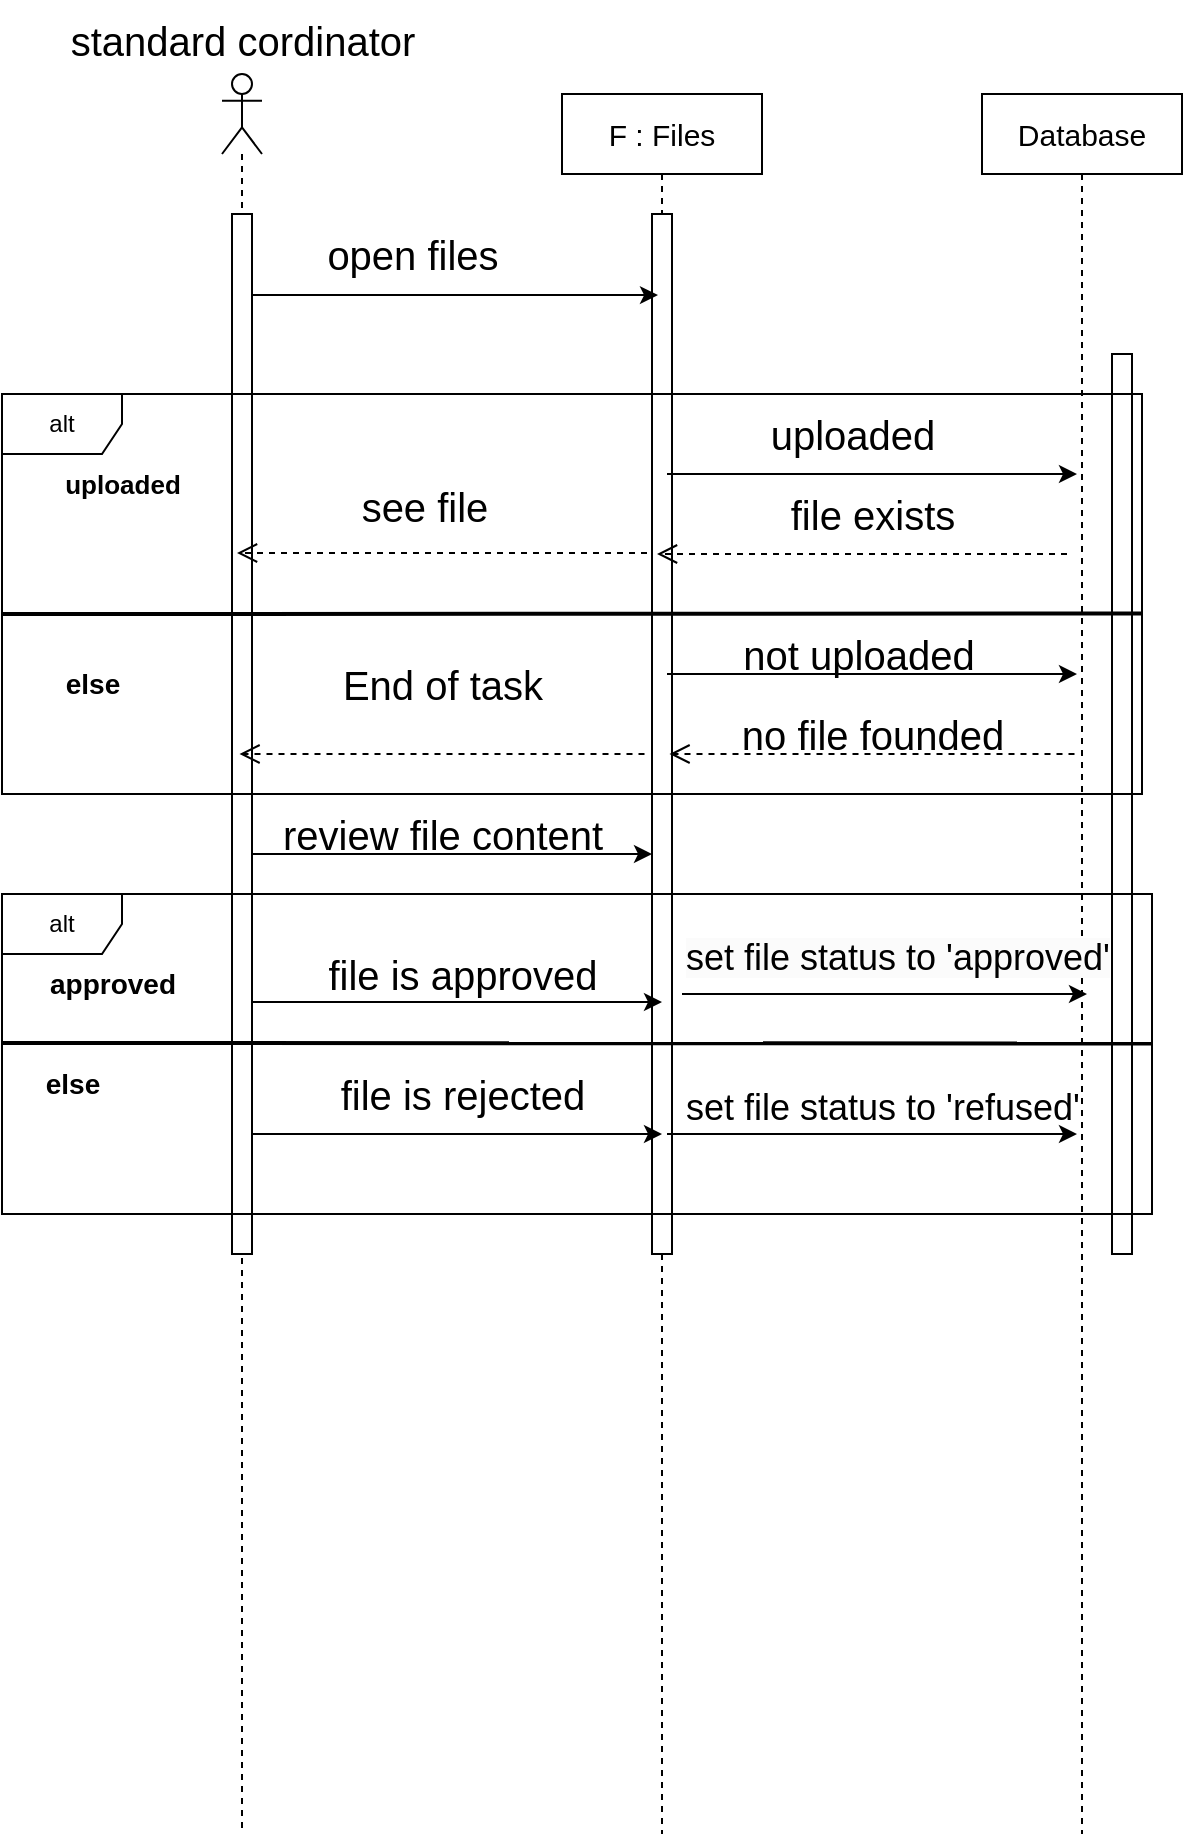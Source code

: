 <mxfile version="22.1.11" type="device">
  <diagram id="PKCJkXvCBSBTpY0u9JWS" name="Page-2">
    <mxGraphModel dx="1948" dy="648" grid="1" gridSize="10" guides="1" tooltips="1" connect="1" arrows="1" fold="1" page="1" pageScale="1" pageWidth="850" pageHeight="1100" math="0" shadow="0">
      <root>
        <mxCell id="0" />
        <mxCell id="1" parent="0" />
        <mxCell id="ISwLB9OlD5WSqRBHiwnG-1" value="" style="shape=umlLifeline;perimeter=lifelinePerimeter;whiteSpace=wrap;html=1;container=1;dropTarget=0;collapsible=0;recursiveResize=0;outlineConnect=0;portConstraint=eastwest;newEdgeStyle={&quot;curved&quot;:0,&quot;rounded&quot;:0};participant=umlActor;" parent="1" vertex="1">
          <mxGeometry x="80" y="110" width="20" height="880" as="geometry" />
        </mxCell>
        <mxCell id="ISwLB9OlD5WSqRBHiwnG-2" value="" style="html=1;points=[[0,0,0,0,5],[0,1,0,0,-5],[1,0,0,0,5],[1,1,0,0,-5]];perimeter=orthogonalPerimeter;outlineConnect=0;targetShapes=umlLifeline;portConstraint=eastwest;newEdgeStyle={&quot;curved&quot;:0,&quot;rounded&quot;:0};" parent="ISwLB9OlD5WSqRBHiwnG-1" vertex="1">
          <mxGeometry x="5" y="70" width="10" height="520" as="geometry" />
        </mxCell>
        <mxCell id="ISwLB9OlD5WSqRBHiwnG-3" value="&lt;font style=&quot;font-size: 15px;&quot;&gt;F : Files&lt;/font&gt;" style="shape=umlLifeline;perimeter=lifelinePerimeter;whiteSpace=wrap;html=1;container=1;dropTarget=0;collapsible=0;recursiveResize=0;outlineConnect=0;portConstraint=eastwest;newEdgeStyle={&quot;curved&quot;:0,&quot;rounded&quot;:0};" parent="1" vertex="1">
          <mxGeometry x="250" y="120" width="100" height="870" as="geometry" />
        </mxCell>
        <mxCell id="ISwLB9OlD5WSqRBHiwnG-4" value="" style="html=1;points=[[0,0,0,0,5],[0,1,0,0,-5],[1,0,0,0,5],[1,1,0,0,-5]];perimeter=orthogonalPerimeter;outlineConnect=0;targetShapes=umlLifeline;portConstraint=eastwest;newEdgeStyle={&quot;curved&quot;:0,&quot;rounded&quot;:0};" parent="ISwLB9OlD5WSqRBHiwnG-3" vertex="1">
          <mxGeometry x="45" y="60" width="10" height="520" as="geometry" />
        </mxCell>
        <mxCell id="ISwLB9OlD5WSqRBHiwnG-5" value="&lt;font style=&quot;font-size: 15px;&quot;&gt;Database&lt;/font&gt;" style="shape=umlLifeline;perimeter=lifelinePerimeter;whiteSpace=wrap;html=1;container=1;dropTarget=0;collapsible=0;recursiveResize=0;outlineConnect=0;portConstraint=eastwest;newEdgeStyle={&quot;curved&quot;:0,&quot;rounded&quot;:0};" parent="1" vertex="1">
          <mxGeometry x="460" y="120" width="100" height="870" as="geometry" />
        </mxCell>
        <mxCell id="ISwLB9OlD5WSqRBHiwnG-6" value="" style="html=1;points=[[0,0,0,0,5],[0,1,0,0,-5],[1,0,0,0,5],[1,1,0,0,-5]];perimeter=orthogonalPerimeter;outlineConnect=0;targetShapes=umlLifeline;portConstraint=eastwest;newEdgeStyle={&quot;curved&quot;:0,&quot;rounded&quot;:0};" parent="ISwLB9OlD5WSqRBHiwnG-5" vertex="1">
          <mxGeometry x="65" y="130" width="10" height="450" as="geometry" />
        </mxCell>
        <mxCell id="H5Ut1wxgLVgssfrjhvt6-1" value="alt" style="shape=umlFrame;whiteSpace=wrap;html=1;pointerEvents=0;" parent="1" vertex="1">
          <mxGeometry x="-30" y="270" width="570" height="200" as="geometry" />
        </mxCell>
        <mxCell id="H5Ut1wxgLVgssfrjhvt6-2" value="&lt;span style=&quot;font-size: 13px;&quot;&gt;&lt;b&gt;uploaded&lt;/b&gt;&lt;/span&gt;" style="text;html=1;align=center;verticalAlign=middle;resizable=0;points=[];autosize=1;strokeColor=none;fillColor=none;" parent="1" vertex="1">
          <mxGeometry x="-10" y="300" width="80" height="30" as="geometry" />
        </mxCell>
        <mxCell id="H5Ut1wxgLVgssfrjhvt6-4" value="&lt;span style=&quot;font-size: 20px;&quot;&gt;uploaded&lt;/span&gt;" style="text;html=1;align=center;verticalAlign=middle;resizable=0;points=[];autosize=1;strokeColor=none;fillColor=none;" parent="1" vertex="1">
          <mxGeometry x="340" y="270" width="110" height="40" as="geometry" />
        </mxCell>
        <mxCell id="H5Ut1wxgLVgssfrjhvt6-5" value="&lt;span style=&quot;font-size: 20px;&quot;&gt;see file&lt;/span&gt;" style="html=1;verticalAlign=bottom;endArrow=open;dashed=1;endSize=8;curved=0;rounded=0;" parent="1" edge="1">
          <mxGeometry x="0.098" y="-9" relative="1" as="geometry">
            <mxPoint x="292.5" y="349.5" as="sourcePoint" />
            <mxPoint x="87.5" y="349.5" as="targetPoint" />
            <mxPoint x="1" as="offset" />
          </mxGeometry>
        </mxCell>
        <mxCell id="H5Ut1wxgLVgssfrjhvt6-6" value="&lt;font style=&quot;font-size: 14px;&quot;&gt;&lt;b&gt;else&lt;/b&gt;&lt;/font&gt;" style="text;html=1;align=center;verticalAlign=middle;resizable=0;points=[];autosize=1;strokeColor=none;fillColor=none;" parent="1" vertex="1">
          <mxGeometry x="-10" y="400" width="50" height="30" as="geometry" />
        </mxCell>
        <mxCell id="RfAEnWDcaVckAwN4y6kF-1" value="" style="edgeStyle=none;orthogonalLoop=1;jettySize=auto;html=1;rounded=0;entryX=0.3;entryY=0.078;entryDx=0;entryDy=0;entryPerimeter=0;" parent="1" source="ISwLB9OlD5WSqRBHiwnG-2" target="ISwLB9OlD5WSqRBHiwnG-4" edge="1">
          <mxGeometry width="100" relative="1" as="geometry">
            <mxPoint x="100" y="220" as="sourcePoint" />
            <mxPoint x="290" y="220" as="targetPoint" />
            <Array as="points" />
          </mxGeometry>
        </mxCell>
        <mxCell id="RfAEnWDcaVckAwN4y6kF-2" value="&lt;span style=&quot;font-size: 20px;&quot;&gt;open files&lt;/span&gt;" style="text;html=1;align=center;verticalAlign=middle;resizable=0;points=[];autosize=1;strokeColor=none;fillColor=none;" parent="1" vertex="1">
          <mxGeometry x="120" y="180" width="110" height="40" as="geometry" />
        </mxCell>
        <mxCell id="RfAEnWDcaVckAwN4y6kF-3" value="" style="edgeStyle=none;orthogonalLoop=1;jettySize=auto;html=1;rounded=0;" parent="1" edge="1">
          <mxGeometry width="100" relative="1" as="geometry">
            <mxPoint x="302.5" y="310" as="sourcePoint" />
            <mxPoint x="507.5" y="310" as="targetPoint" />
            <Array as="points" />
          </mxGeometry>
        </mxCell>
        <mxCell id="H5Ut1wxgLVgssfrjhvt6-8" value="&lt;font style=&quot;font-size: 20px;&quot;&gt;not uploaded&lt;/font&gt;" style="text;html=1;align=center;verticalAlign=middle;resizable=0;points=[];autosize=1;strokeColor=none;fillColor=none;" parent="1" vertex="1">
          <mxGeometry x="327.5" y="380" width="140" height="40" as="geometry" />
        </mxCell>
        <mxCell id="RfAEnWDcaVckAwN4y6kF-6" value="&lt;span style=&quot;font-size: 20px;&quot;&gt;End of task&lt;/span&gt;" style="html=1;verticalAlign=bottom;endArrow=open;dashed=1;endSize=8;curved=0;rounded=0;" parent="1" edge="1">
          <mxGeometry y="-20" relative="1" as="geometry">
            <mxPoint x="291.25" y="450" as="sourcePoint" />
            <mxPoint x="88.75" y="450" as="targetPoint" />
            <mxPoint as="offset" />
          </mxGeometry>
        </mxCell>
        <mxCell id="RfAEnWDcaVckAwN4y6kF-7" value="" style="edgeStyle=none;orthogonalLoop=1;jettySize=auto;html=1;rounded=0;" parent="1" edge="1">
          <mxGeometry width="100" relative="1" as="geometry">
            <mxPoint x="302.5" y="410" as="sourcePoint" />
            <mxPoint x="507.5" y="410" as="targetPoint" />
            <Array as="points" />
          </mxGeometry>
        </mxCell>
        <mxCell id="eB1qNWTuMXYjDrPcNJif-2" value="" style="edgeStyle=none;orthogonalLoop=1;jettySize=auto;html=1;rounded=0;" parent="1" edge="1">
          <mxGeometry width="100" relative="1" as="geometry">
            <mxPoint x="95" y="500" as="sourcePoint" />
            <mxPoint x="295" y="500" as="targetPoint" />
            <Array as="points" />
          </mxGeometry>
        </mxCell>
        <mxCell id="eB1qNWTuMXYjDrPcNJif-4" value="&lt;font style=&quot;font-size: 20px;&quot;&gt;review file content&lt;/font&gt;" style="text;html=1;align=center;verticalAlign=middle;resizable=0;points=[];autosize=1;strokeColor=none;fillColor=none;" parent="1" vertex="1">
          <mxGeometry x="100" y="470" width="180" height="40" as="geometry" />
        </mxCell>
        <mxCell id="NBCmWuV4RY6WLb-E6XJG-1" value="alt" style="shape=umlFrame;whiteSpace=wrap;html=1;pointerEvents=0;" parent="1" vertex="1">
          <mxGeometry x="-30" y="520" width="575" height="160" as="geometry" />
        </mxCell>
        <mxCell id="NBCmWuV4RY6WLb-E6XJG-2" value="&lt;span style=&quot;font-size: 14px;&quot;&gt;&lt;b&gt;approved&lt;/b&gt;&lt;/span&gt;" style="text;html=1;align=center;verticalAlign=middle;resizable=0;points=[];autosize=1;strokeColor=none;fillColor=none;" parent="1" vertex="1">
          <mxGeometry x="-20" y="550" width="90" height="30" as="geometry" />
        </mxCell>
        <mxCell id="NBCmWuV4RY6WLb-E6XJG-7" value="&lt;font style=&quot;font-size: 14px;&quot;&gt;&lt;b&gt;else&lt;/b&gt;&lt;/font&gt;" style="text;html=1;align=center;verticalAlign=middle;resizable=0;points=[];autosize=1;strokeColor=none;fillColor=none;" parent="1" vertex="1">
          <mxGeometry x="-20" y="600" width="50" height="30" as="geometry" />
        </mxCell>
        <mxCell id="NBCmWuV4RY6WLb-E6XJG-8" value="" style="edgeStyle=none;orthogonalLoop=1;jettySize=auto;html=1;rounded=0;" parent="1" edge="1">
          <mxGeometry width="100" relative="1" as="geometry">
            <mxPoint x="95" y="574" as="sourcePoint" />
            <mxPoint x="300" y="574" as="targetPoint" />
            <Array as="points" />
          </mxGeometry>
        </mxCell>
        <mxCell id="NBCmWuV4RY6WLb-E6XJG-9" value="" style="edgeStyle=none;orthogonalLoop=1;jettySize=auto;html=1;rounded=0;" parent="1" edge="1">
          <mxGeometry width="100" relative="1" as="geometry">
            <mxPoint x="95" y="640" as="sourcePoint" />
            <mxPoint x="300" y="640" as="targetPoint" />
            <Array as="points" />
          </mxGeometry>
        </mxCell>
        <mxCell id="NBCmWuV4RY6WLb-E6XJG-10" value="&lt;span style=&quot;font-size: 20px;&quot;&gt;file is approved&lt;/span&gt;" style="text;html=1;align=center;verticalAlign=middle;resizable=0;points=[];autosize=1;strokeColor=none;fillColor=none;" parent="1" vertex="1">
          <mxGeometry x="120" y="540" width="160" height="40" as="geometry" />
        </mxCell>
        <mxCell id="NBCmWuV4RY6WLb-E6XJG-11" value="&lt;span style=&quot;font-size: 20px;&quot;&gt;file is rejected&lt;/span&gt;" style="text;html=1;align=center;verticalAlign=middle;resizable=0;points=[];autosize=1;strokeColor=none;fillColor=none;" parent="1" vertex="1">
          <mxGeometry x="125" y="600" width="150" height="40" as="geometry" />
        </mxCell>
        <mxCell id="NBCmWuV4RY6WLb-E6XJG-12" value="&lt;font style=&quot;font-size: 20px;&quot;&gt;standard cordinator&lt;/font&gt;" style="text;html=1;align=center;verticalAlign=middle;resizable=0;points=[];autosize=1;strokeColor=none;fillColor=none;" parent="1" vertex="1">
          <mxGeometry x="-10" y="73" width="200" height="40" as="geometry" />
        </mxCell>
        <mxCell id="WOg5wkewYusgOeopZnFr-1" value="" style="html=1;verticalAlign=bottom;endArrow=open;dashed=1;endSize=8;curved=0;rounded=0;" parent="1" edge="1">
          <mxGeometry x="0.024" y="-10" relative="1" as="geometry">
            <mxPoint x="502.5" y="350" as="sourcePoint" />
            <mxPoint x="297.5" y="350" as="targetPoint" />
            <mxPoint as="offset" />
          </mxGeometry>
        </mxCell>
        <mxCell id="WOg5wkewYusgOeopZnFr-2" value="" style="edgeStyle=none;orthogonalLoop=1;jettySize=auto;html=1;rounded=0;entryX=1.009;entryY=0.561;entryDx=0;entryDy=0;entryPerimeter=0;endArrow=none;endFill=0;strokeWidth=2;" parent="1" edge="1">
          <mxGeometry width="100" relative="1" as="geometry">
            <mxPoint x="-30" y="380" as="sourcePoint" />
            <mxPoint x="540.0" y="379.76" as="targetPoint" />
            <Array as="points" />
          </mxGeometry>
        </mxCell>
        <mxCell id="WOg5wkewYusgOeopZnFr-4" value="" style="edgeStyle=none;orthogonalLoop=1;jettySize=auto;html=1;rounded=0;entryX=1.009;entryY=0.561;entryDx=0;entryDy=0;entryPerimeter=0;endArrow=none;endFill=0;strokeWidth=2;" parent="1" edge="1">
          <mxGeometry width="100" relative="1" as="geometry">
            <mxPoint x="-30.0" y="594.5" as="sourcePoint" />
            <mxPoint x="545.13" y="594.76" as="targetPoint" />
            <Array as="points" />
          </mxGeometry>
        </mxCell>
        <mxCell id="WOg5wkewYusgOeopZnFr-5" value="&lt;font style=&quot;font-size: 20px;&quot;&gt;file exists&lt;/font&gt;" style="text;html=1;align=center;verticalAlign=middle;resizable=0;points=[];autosize=1;strokeColor=none;fillColor=none;" parent="1" vertex="1">
          <mxGeometry x="350" y="310" width="110" height="40" as="geometry" />
        </mxCell>
        <mxCell id="WOg5wkewYusgOeopZnFr-7" value="" style="html=1;verticalAlign=bottom;endArrow=open;dashed=1;endSize=8;curved=0;rounded=0;" parent="1" edge="1">
          <mxGeometry x="-0.049" y="-10" relative="1" as="geometry">
            <mxPoint x="506.25" y="450" as="sourcePoint" />
            <mxPoint x="303.75" y="450" as="targetPoint" />
            <mxPoint as="offset" />
          </mxGeometry>
        </mxCell>
        <mxCell id="WOg5wkewYusgOeopZnFr-8" value="&lt;font style=&quot;font-size: 20px;&quot;&gt;no file founded&lt;/font&gt;" style="text;html=1;align=center;verticalAlign=middle;resizable=0;points=[];autosize=1;strokeColor=none;fillColor=none;" parent="1" vertex="1">
          <mxGeometry x="330" y="420" width="150" height="40" as="geometry" />
        </mxCell>
        <mxCell id="WOg5wkewYusgOeopZnFr-10" value="" style="edgeStyle=none;orthogonalLoop=1;jettySize=auto;html=1;rounded=0;" parent="1" edge="1">
          <mxGeometry width="100" relative="1" as="geometry">
            <mxPoint x="310" y="570" as="sourcePoint" />
            <mxPoint x="512.5" y="570" as="targetPoint" />
            <Array as="points" />
          </mxGeometry>
        </mxCell>
        <mxCell id="WOg5wkewYusgOeopZnFr-12" value="" style="edgeStyle=none;orthogonalLoop=1;jettySize=auto;html=1;rounded=0;" parent="1" edge="1">
          <mxGeometry width="100" relative="1" as="geometry">
            <mxPoint x="302.5" y="640" as="sourcePoint" />
            <mxPoint x="507.5" y="640" as="targetPoint" />
            <Array as="points" />
          </mxGeometry>
        </mxCell>
        <mxCell id="WOg5wkewYusgOeopZnFr-14" value="&lt;div style=&quot;&quot;&gt;&lt;font style=&quot;font-size: 18px;&quot;&gt;set file status to &#39;refused&#39;&lt;/font&gt;&lt;/div&gt;" style="text;whiteSpace=wrap;html=1;align=left;" parent="1" vertex="1">
          <mxGeometry x="310" y="610" width="220" height="50" as="geometry" />
        </mxCell>
        <mxCell id="mqNMLHW0TQ63C53tZr2x-4" value="&lt;span style=&quot;color: rgb(0, 0, 0); font-family: Helvetica; font-size: 18px; font-style: normal; font-variant-ligatures: normal; font-variant-caps: normal; font-weight: 400; letter-spacing: normal; orphans: 2; text-align: center; text-indent: 0px; text-transform: none; widows: 2; word-spacing: 0px; -webkit-text-stroke-width: 0px; background-color: rgb(251, 251, 251); text-decoration-thickness: initial; text-decoration-style: initial; text-decoration-color: initial; float: none; display: inline !important;&quot;&gt;set file status to &#39;approved&#39;&lt;/span&gt;" style="text;whiteSpace=wrap;html=1;" vertex="1" parent="1">
          <mxGeometry x="310" y="535" width="220" height="30" as="geometry" />
        </mxCell>
      </root>
    </mxGraphModel>
  </diagram>
</mxfile>
